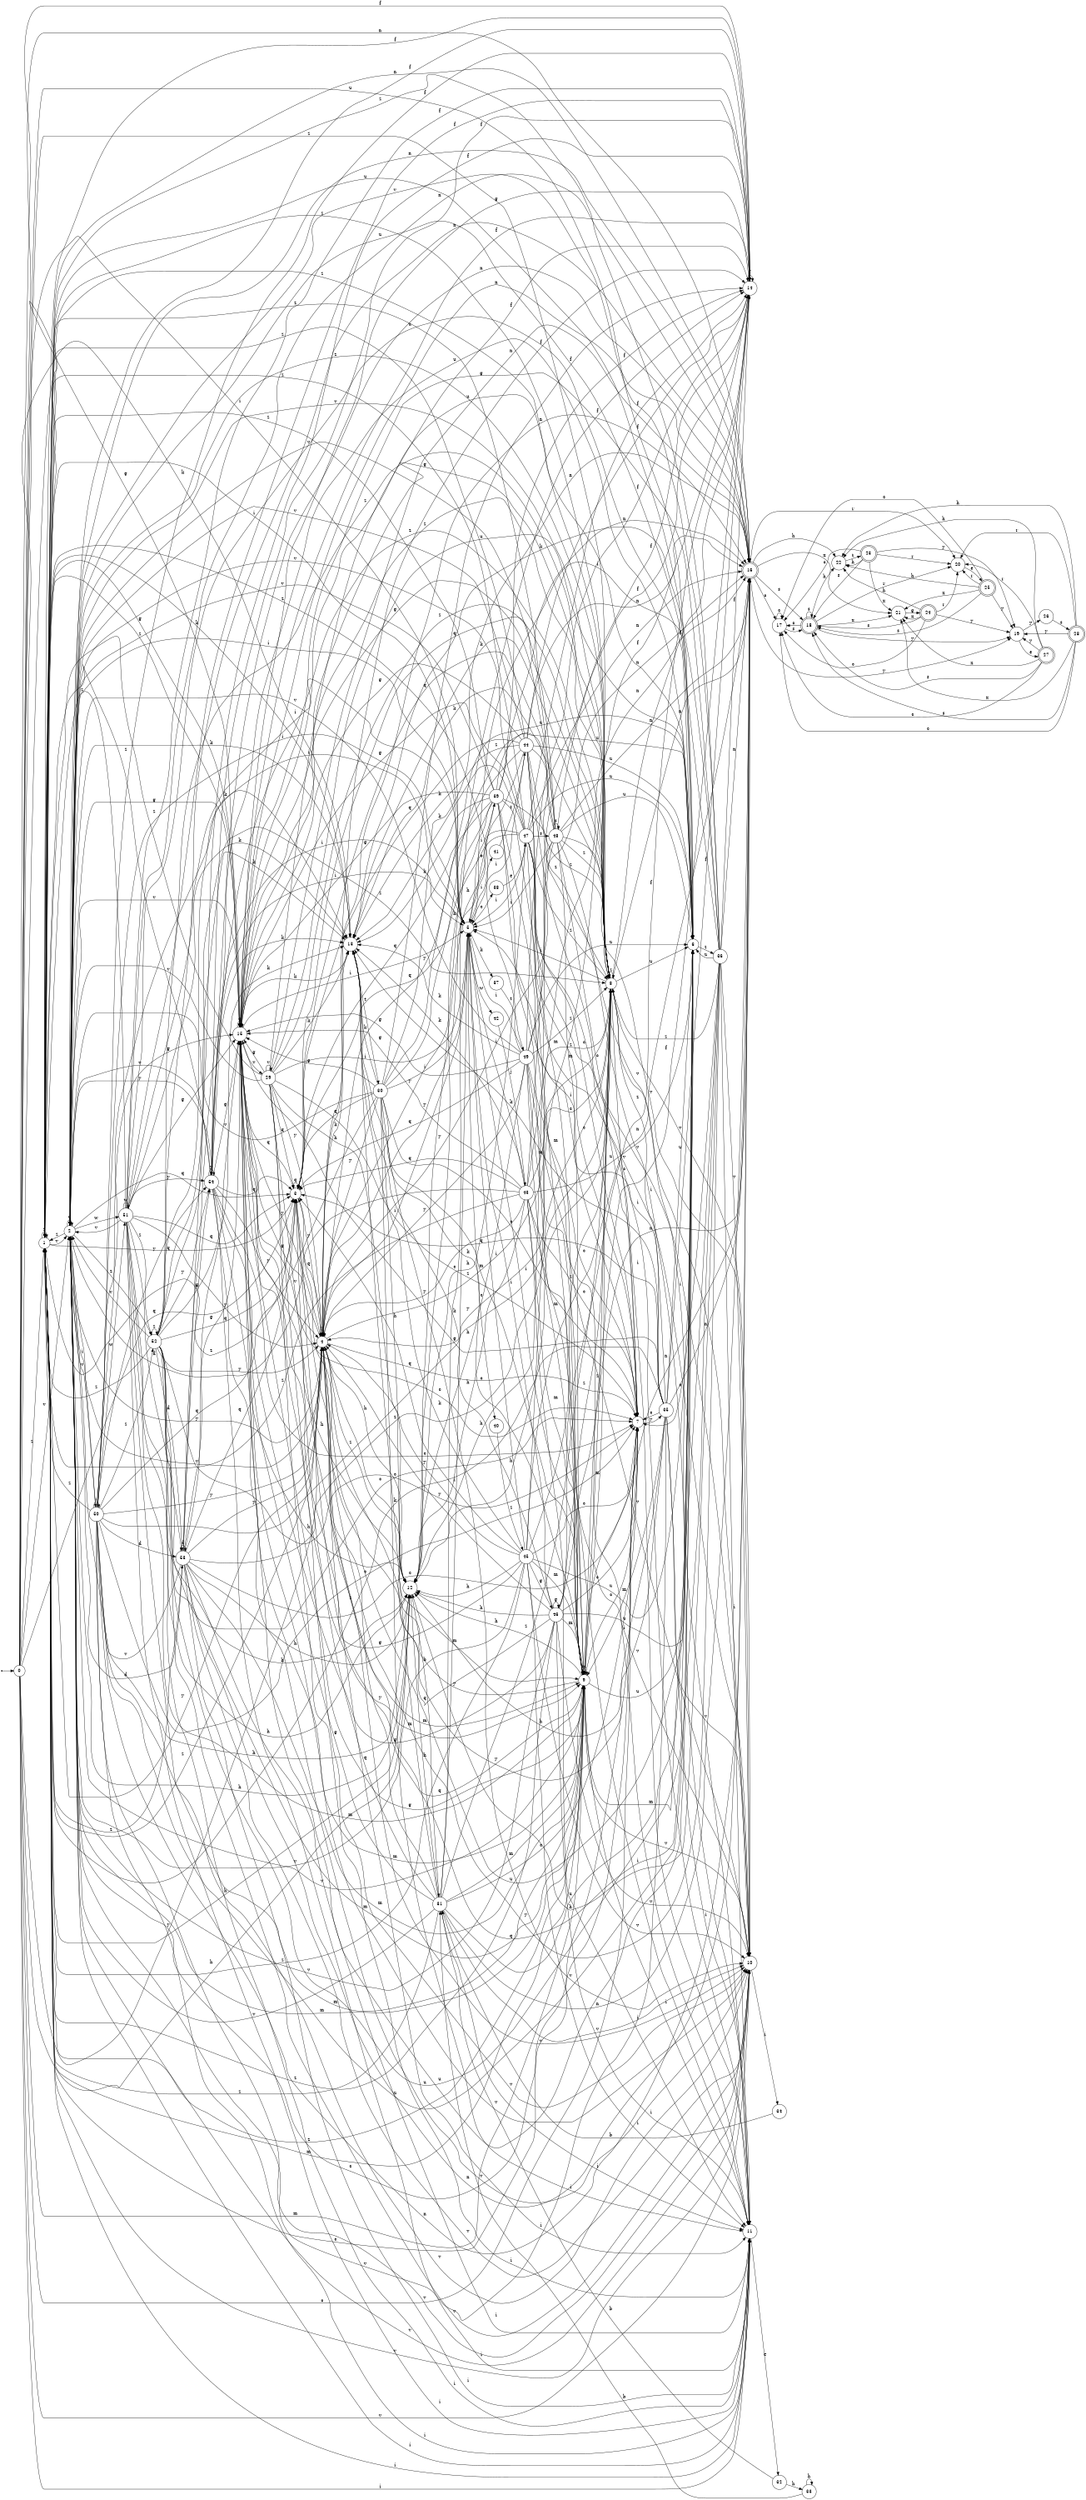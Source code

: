 digraph finite_state_machine {
rankdir=LR;
size="20,20";
node [shape = point]; "dummy0"
node [shape = circle]; "0";
"dummy0" -> "0";
node [shape = circle]; "1";
node [shape = circle]; "2";
node [shape = circle]; "3";
node [shape = circle]; "4";
node [shape = circle]; "5";
node [shape = circle]; "6";
node [shape = circle]; "7";
node [shape = circle]; "8";
node [shape = circle]; "9";
node [shape = circle]; "10";
node [shape = circle]; "11";
node [shape = circle]; "12";
node [shape = circle]; "13";
node [shape = circle]; "14";
node [shape = circle]; "15";
node [shape = doublecircle]; "16";node [shape = circle]; "17";
node [shape = doublecircle]; "18";node [shape = circle]; "19";
node [shape = circle]; "20";
node [shape = circle]; "21";
node [shape = circle]; "22";
node [shape = doublecircle]; "23";node [shape = doublecircle]; "24";node [shape = doublecircle]; "25";node [shape = circle]; "26";
node [shape = doublecircle]; "27";node [shape = doublecircle]; "28";node [shape = circle]; "29";
node [shape = circle]; "30";
node [shape = circle]; "31";
node [shape = circle]; "32";
node [shape = circle]; "33";
node [shape = circle]; "34";
node [shape = circle]; "35";
node [shape = circle]; "36";
node [shape = circle]; "37";
node [shape = circle]; "38";
node [shape = circle]; "39";
node [shape = circle]; "40";
node [shape = circle]; "41";
node [shape = circle]; "42";
node [shape = circle]; "43";
node [shape = circle]; "44";
node [shape = circle]; "45";
node [shape = circle]; "46";
node [shape = circle]; "47";
node [shape = circle]; "48";
node [shape = circle]; "49";
node [shape = circle]; "50";
node [shape = circle]; "51";
node [shape = circle]; "52";
node [shape = circle]; "53";
node [shape = circle]; "54";
"0" -> "8" [label = "z"];
 "0" -> "1" [label = "z"];
 "0" -> "2" [label = "v"];
 "0" -> "10" [label = "v"];
 "0" -> "3" [label = "q"];
 "0" -> "4" [label = "y"];
 "0" -> "11" [label = "i"];
 "0" -> "5" [label = "i"];
 "0" -> "6" [label = "u"];
 "0" -> "7" [label = "c"];
 "0" -> "9" [label = "m"];
 "0" -> "12" [label = "h"];
 "0" -> "13" [label = "k"];
 "0" -> "14" [label = "f"];
 "0" -> "15" [label = "g"];
 "0" -> "16" [label = "n"];
 "16" -> "17" [label = "c"];
 "16" -> "18" [label = "s"];
 "16" -> "19" [label = "y"];
 "16" -> "20" [label = "r"];
 "16" -> "21" [label = "x"];
 "16" -> "22" [label = "h"];
 "22" -> "23" [label = "t"];
 "23" -> "22" [label = "h"];
 "23" -> "17" [label = "c"];
 "23" -> "18" [label = "s"];
 "23" -> "19" [label = "y"];
 "23" -> "20" [label = "r"];
 "23" -> "21" [label = "x"];
 "21" -> "24" [label = "g"];
 "24" -> "21" [label = "x"];
 "24" -> "17" [label = "c"];
 "24" -> "18" [label = "s"];
 "24" -> "19" [label = "y"];
 "24" -> "20" [label = "r"];
 "24" -> "22" [label = "h"];
 "20" -> "25" [label = "e"];
 "25" -> "20" [label = "r"];
 "25" -> "17" [label = "c"];
 "25" -> "18" [label = "s"];
 "25" -> "19" [label = "y"];
 "25" -> "21" [label = "x"];
 "25" -> "22" [label = "h"];
 "19" -> "26" [label = "y"];
 "19" -> "27" [label = "e"];
 "27" -> "19" [label = "y"];
 "27" -> "17" [label = "c"];
 "27" -> "18" [label = "s"];
 "27" -> "20" [label = "r"];
 "27" -> "21" [label = "x"];
 "27" -> "22" [label = "h"];
 "26" -> "28" [label = "s"];
 "28" -> "19" [label = "y"];
 "28" -> "17" [label = "c"];
 "28" -> "18" [label = "s"];
 "28" -> "20" [label = "r"];
 "28" -> "21" [label = "x"];
 "28" -> "22" [label = "h"];
 "18" -> "18" [label = "s"];
 "18" -> "17" [label = "c"];
 "18" -> "19" [label = "y"];
 "18" -> "20" [label = "r"];
 "18" -> "21" [label = "x"];
 "18" -> "22" [label = "h"];
 "17" -> "17" [label = "c"];
 "17" -> "18" [label = "s"];
 "15" -> "15" [label = "g"];
 "15" -> "14" [label = "f"];
 "15" -> "2" [label = "v"];
 "15" -> "10" [label = "v"];
 "15" -> "29" [label = "v"];
 "15" -> "8" [label = "z"];
 "15" -> "1" [label = "z"];
 "15" -> "3" [label = "q"];
 "15" -> "4" [label = "y"];
 "15" -> "11" [label = "i"];
 "15" -> "5" [label = "i"];
 "15" -> "6" [label = "u"];
 "15" -> "7" [label = "c"];
 "15" -> "9" [label = "m"];
 "15" -> "12" [label = "h"];
 "15" -> "13" [label = "k"];
 "15" -> "16" [label = "n"];
 "29" -> "2" [label = "v"];
 "29" -> "10" [label = "v"];
 "29" -> "29" [label = "v"];
 "29" -> "14" [label = "f"];
 "29" -> "15" [label = "g"];
 "29" -> "8" [label = "z"];
 "29" -> "1" [label = "z"];
 "29" -> "3" [label = "q"];
 "29" -> "4" [label = "y"];
 "29" -> "11" [label = "i"];
 "29" -> "5" [label = "i"];
 "29" -> "6" [label = "u"];
 "29" -> "7" [label = "c"];
 "29" -> "9" [label = "m"];
 "29" -> "12" [label = "h"];
 "29" -> "13" [label = "k"];
 "29" -> "16" [label = "n"];
 "14" -> "14" [label = "f"];
 "14" -> "15" [label = "g"];
 "13" -> "30" [label = "t"];
 "30" -> "13" [label = "k"];
 "30" -> "8" [label = "z"];
 "30" -> "1" [label = "z"];
 "30" -> "2" [label = "v"];
 "30" -> "10" [label = "v"];
 "30" -> "3" [label = "q"];
 "30" -> "4" [label = "y"];
 "30" -> "11" [label = "i"];
 "30" -> "5" [label = "i"];
 "30" -> "6" [label = "u"];
 "30" -> "7" [label = "c"];
 "30" -> "9" [label = "m"];
 "30" -> "12" [label = "h"];
 "30" -> "14" [label = "f"];
 "30" -> "15" [label = "g"];
 "30" -> "16" [label = "n"];
 "12" -> "31" [label = "b"];
 "31" -> "10" [label = "v"];
 "31" -> "2" [label = "v"];
 "31" -> "11" [label = "i"];
 "31" -> "5" [label = "i"];
 "31" -> "12" [label = "h"];
 "31" -> "8" [label = "z"];
 "31" -> "1" [label = "z"];
 "31" -> "3" [label = "q"];
 "31" -> "4" [label = "y"];
 "31" -> "6" [label = "u"];
 "31" -> "7" [label = "c"];
 "31" -> "9" [label = "m"];
 "31" -> "13" [label = "k"];
 "31" -> "14" [label = "f"];
 "31" -> "15" [label = "g"];
 "31" -> "16" [label = "n"];
 "11" -> "32" [label = "e"];
 "32" -> "33" [label = "h"];
 "32" -> "31" [label = "b"];
 "33" -> "33" [label = "h"];
 "33" -> "31" [label = "b"];
 "10" -> "34" [label = "i"];
 "34" -> "31" [label = "b"];
 "9" -> "9" [label = "m"];
 "9" -> "8" [label = "z"];
 "9" -> "1" [label = "z"];
 "9" -> "2" [label = "v"];
 "9" -> "10" [label = "v"];
 "9" -> "3" [label = "q"];
 "9" -> "4" [label = "y"];
 "9" -> "11" [label = "i"];
 "9" -> "5" [label = "i"];
 "9" -> "6" [label = "u"];
 "9" -> "7" [label = "c"];
 "9" -> "12" [label = "h"];
 "9" -> "13" [label = "k"];
 "9" -> "14" [label = "f"];
 "9" -> "15" [label = "g"];
 "9" -> "16" [label = "n"];
 "8" -> "8" [label = "z"];
 "8" -> "1" [label = "z"];
 "8" -> "2" [label = "v"];
 "8" -> "10" [label = "v"];
 "8" -> "3" [label = "q"];
 "8" -> "4" [label = "y"];
 "8" -> "11" [label = "i"];
 "8" -> "5" [label = "i"];
 "8" -> "6" [label = "u"];
 "8" -> "7" [label = "c"];
 "8" -> "9" [label = "m"];
 "8" -> "12" [label = "h"];
 "8" -> "13" [label = "k"];
 "8" -> "14" [label = "f"];
 "8" -> "15" [label = "g"];
 "8" -> "16" [label = "n"];
 "7" -> "35" [label = "y"];
 "35" -> "7" [label = "c"];
 "35" -> "8" [label = "z"];
 "35" -> "1" [label = "z"];
 "35" -> "2" [label = "v"];
 "35" -> "10" [label = "v"];
 "35" -> "3" [label = "q"];
 "35" -> "4" [label = "y"];
 "35" -> "11" [label = "i"];
 "35" -> "5" [label = "i"];
 "35" -> "6" [label = "u"];
 "35" -> "9" [label = "m"];
 "35" -> "12" [label = "h"];
 "35" -> "13" [label = "k"];
 "35" -> "14" [label = "f"];
 "35" -> "15" [label = "g"];
 "35" -> "16" [label = "n"];
 "6" -> "36" [label = "t"];
 "36" -> "6" [label = "u"];
 "36" -> "8" [label = "z"];
 "36" -> "1" [label = "z"];
 "36" -> "2" [label = "v"];
 "36" -> "10" [label = "v"];
 "36" -> "3" [label = "q"];
 "36" -> "4" [label = "y"];
 "36" -> "11" [label = "i"];
 "36" -> "5" [label = "i"];
 "36" -> "7" [label = "c"];
 "36" -> "9" [label = "m"];
 "36" -> "12" [label = "h"];
 "36" -> "13" [label = "k"];
 "36" -> "14" [label = "f"];
 "36" -> "15" [label = "g"];
 "36" -> "16" [label = "n"];
 "5" -> "37" [label = "k"];
 "5" -> "40" [label = "c"];
 "5" -> "38" [label = "c"];
 "5" -> "39" [label = "o"];
 "5" -> "41" [label = "i"];
 "5" -> "42" [label = "w"];
 "42" -> "43" [label = "j"];
 "43" -> "11" [label = "i"];
 "43" -> "5" [label = "i"];
 "43" -> "8" [label = "z"];
 "43" -> "1" [label = "z"];
 "43" -> "2" [label = "v"];
 "43" -> "10" [label = "v"];
 "43" -> "3" [label = "q"];
 "43" -> "4" [label = "y"];
 "43" -> "6" [label = "u"];
 "43" -> "7" [label = "c"];
 "43" -> "9" [label = "m"];
 "43" -> "12" [label = "h"];
 "43" -> "13" [label = "k"];
 "43" -> "14" [label = "f"];
 "43" -> "15" [label = "g"];
 "43" -> "16" [label = "n"];
 "41" -> "44" [label = "t"];
 "44" -> "11" [label = "i"];
 "44" -> "5" [label = "i"];
 "44" -> "8" [label = "z"];
 "44" -> "1" [label = "z"];
 "44" -> "2" [label = "v"];
 "44" -> "10" [label = "v"];
 "44" -> "3" [label = "q"];
 "44" -> "4" [label = "y"];
 "44" -> "6" [label = "u"];
 "44" -> "7" [label = "c"];
 "44" -> "9" [label = "m"];
 "44" -> "12" [label = "h"];
 "44" -> "13" [label = "k"];
 "44" -> "14" [label = "f"];
 "44" -> "15" [label = "g"];
 "44" -> "16" [label = "n"];
 "40" -> "45" [label = "z"];
 "45" -> "46" [label = "g"];
 "45" -> "15" [label = "g"];
 "45" -> "11" [label = "i"];
 "45" -> "5" [label = "i"];
 "45" -> "8" [label = "z"];
 "45" -> "1" [label = "z"];
 "45" -> "2" [label = "v"];
 "45" -> "10" [label = "v"];
 "45" -> "3" [label = "q"];
 "45" -> "4" [label = "y"];
 "45" -> "6" [label = "u"];
 "45" -> "7" [label = "c"];
 "45" -> "9" [label = "m"];
 "45" -> "12" [label = "h"];
 "45" -> "13" [label = "k"];
 "45" -> "14" [label = "f"];
 "45" -> "16" [label = "n"];
 "46" -> "46" [label = "g"];
 "46" -> "15" [label = "g"];
 "46" -> "11" [label = "i"];
 "46" -> "5" [label = "i"];
 "46" -> "8" [label = "z"];
 "46" -> "1" [label = "z"];
 "46" -> "2" [label = "v"];
 "46" -> "10" [label = "v"];
 "46" -> "3" [label = "q"];
 "46" -> "4" [label = "y"];
 "46" -> "6" [label = "u"];
 "46" -> "7" [label = "c"];
 "46" -> "9" [label = "m"];
 "46" -> "12" [label = "h"];
 "46" -> "13" [label = "k"];
 "46" -> "14" [label = "f"];
 "46" -> "16" [label = "n"];
 "39" -> "11" [label = "i"];
 "39" -> "5" [label = "i"];
 "39" -> "8" [label = "z"];
 "39" -> "1" [label = "z"];
 "39" -> "2" [label = "v"];
 "39" -> "10" [label = "v"];
 "39" -> "3" [label = "q"];
 "39" -> "4" [label = "y"];
 "39" -> "6" [label = "u"];
 "39" -> "7" [label = "c"];
 "39" -> "9" [label = "m"];
 "39" -> "12" [label = "h"];
 "39" -> "13" [label = "k"];
 "39" -> "14" [label = "f"];
 "39" -> "15" [label = "g"];
 "39" -> "16" [label = "n"];
 "38" -> "47" [label = "e"];
 "47" -> "48" [label = "s"];
 "47" -> "11" [label = "i"];
 "47" -> "5" [label = "i"];
 "47" -> "8" [label = "z"];
 "47" -> "1" [label = "z"];
 "47" -> "2" [label = "v"];
 "47" -> "10" [label = "v"];
 "47" -> "3" [label = "q"];
 "47" -> "4" [label = "y"];
 "47" -> "6" [label = "u"];
 "47" -> "7" [label = "c"];
 "47" -> "9" [label = "m"];
 "47" -> "12" [label = "h"];
 "47" -> "13" [label = "k"];
 "47" -> "14" [label = "f"];
 "47" -> "15" [label = "g"];
 "47" -> "16" [label = "n"];
 "48" -> "48" [label = "s"];
 "48" -> "11" [label = "i"];
 "48" -> "5" [label = "i"];
 "48" -> "8" [label = "z"];
 "48" -> "1" [label = "z"];
 "48" -> "2" [label = "v"];
 "48" -> "10" [label = "v"];
 "48" -> "3" [label = "q"];
 "48" -> "4" [label = "y"];
 "48" -> "6" [label = "u"];
 "48" -> "7" [label = "c"];
 "48" -> "9" [label = "m"];
 "48" -> "12" [label = "h"];
 "48" -> "13" [label = "k"];
 "48" -> "14" [label = "f"];
 "48" -> "15" [label = "g"];
 "48" -> "16" [label = "n"];
 "37" -> "49" [label = "t"];
 "49" -> "11" [label = "i"];
 "49" -> "5" [label = "i"];
 "49" -> "8" [label = "z"];
 "49" -> "1" [label = "z"];
 "49" -> "2" [label = "v"];
 "49" -> "10" [label = "v"];
 "49" -> "3" [label = "q"];
 "49" -> "4" [label = "y"];
 "49" -> "6" [label = "u"];
 "49" -> "7" [label = "c"];
 "49" -> "9" [label = "m"];
 "49" -> "12" [label = "h"];
 "49" -> "13" [label = "k"];
 "49" -> "14" [label = "f"];
 "49" -> "15" [label = "g"];
 "49" -> "16" [label = "n"];
 "4" -> "4" [label = "y"];
 "4" -> "3" [label = "q"];
 "4" -> "8" [label = "z"];
 "4" -> "1" [label = "z"];
 "4" -> "2" [label = "v"];
 "4" -> "10" [label = "v"];
 "4" -> "11" [label = "i"];
 "4" -> "5" [label = "i"];
 "4" -> "6" [label = "u"];
 "4" -> "7" [label = "c"];
 "4" -> "9" [label = "m"];
 "4" -> "12" [label = "h"];
 "4" -> "13" [label = "k"];
 "4" -> "14" [label = "f"];
 "4" -> "15" [label = "g"];
 "4" -> "16" [label = "n"];
 "3" -> "3" [label = "q"];
 "3" -> "4" [label = "y"];
 "2" -> "2" [label = "v"];
 "2" -> "10" [label = "v"];
 "2" -> "50" [label = "i"];
 "2" -> "11" [label = "i"];
 "2" -> "5" [label = "i"];
 "2" -> "51" [label = "w"];
 "2" -> "8" [label = "z"];
 "2" -> "1" [label = "z"];
 "2" -> "52" [label = "z"];
 "2" -> "53" [label = "d"];
 "2" -> "4" [label = "y"];
 "2" -> "54" [label = "y"];
 "2" -> "3" [label = "q"];
 "2" -> "6" [label = "u"];
 "2" -> "7" [label = "c"];
 "2" -> "9" [label = "m"];
 "2" -> "12" [label = "h"];
 "2" -> "13" [label = "k"];
 "2" -> "14" [label = "f"];
 "2" -> "15" [label = "g"];
 "2" -> "16" [label = "n"];
 "54" -> "4" [label = "y"];
 "54" -> "54" [label = "y"];
 "54" -> "2" [label = "v"];
 "54" -> "10" [label = "v"];
 "54" -> "8" [label = "z"];
 "54" -> "1" [label = "z"];
 "54" -> "3" [label = "q"];
 "54" -> "11" [label = "i"];
 "54" -> "5" [label = "i"];
 "54" -> "6" [label = "u"];
 "54" -> "7" [label = "c"];
 "54" -> "9" [label = "m"];
 "54" -> "12" [label = "h"];
 "54" -> "13" [label = "k"];
 "54" -> "14" [label = "f"];
 "54" -> "15" [label = "g"];
 "54" -> "16" [label = "n"];
 "53" -> "53" [label = "d"];
 "53" -> "2" [label = "v"];
 "53" -> "10" [label = "v"];
 "53" -> "4" [label = "y"];
 "53" -> "54" [label = "y"];
 "53" -> "8" [label = "z"];
 "53" -> "1" [label = "z"];
 "53" -> "3" [label = "q"];
 "53" -> "11" [label = "i"];
 "53" -> "5" [label = "i"];
 "53" -> "6" [label = "u"];
 "53" -> "7" [label = "c"];
 "53" -> "9" [label = "m"];
 "53" -> "12" [label = "h"];
 "53" -> "13" [label = "k"];
 "53" -> "14" [label = "f"];
 "53" -> "15" [label = "g"];
 "53" -> "16" [label = "n"];
 "52" -> "8" [label = "z"];
 "52" -> "1" [label = "z"];
 "52" -> "52" [label = "z"];
 "52" -> "2" [label = "v"];
 "52" -> "10" [label = "v"];
 "52" -> "53" [label = "d"];
 "52" -> "4" [label = "y"];
 "52" -> "54" [label = "y"];
 "52" -> "3" [label = "q"];
 "52" -> "11" [label = "i"];
 "52" -> "5" [label = "i"];
 "52" -> "6" [label = "u"];
 "52" -> "7" [label = "c"];
 "52" -> "9" [label = "m"];
 "52" -> "12" [label = "h"];
 "52" -> "13" [label = "k"];
 "52" -> "14" [label = "f"];
 "52" -> "15" [label = "g"];
 "52" -> "16" [label = "n"];
 "51" -> "51" [label = "w"];
 "51" -> "2" [label = "v"];
 "51" -> "10" [label = "v"];
 "51" -> "8" [label = "z"];
 "51" -> "1" [label = "z"];
 "51" -> "52" [label = "z"];
 "51" -> "53" [label = "d"];
 "51" -> "4" [label = "y"];
 "51" -> "54" [label = "y"];
 "51" -> "3" [label = "q"];
 "51" -> "11" [label = "i"];
 "51" -> "5" [label = "i"];
 "51" -> "6" [label = "u"];
 "51" -> "7" [label = "c"];
 "51" -> "9" [label = "m"];
 "51" -> "12" [label = "h"];
 "51" -> "13" [label = "k"];
 "51" -> "14" [label = "f"];
 "51" -> "15" [label = "g"];
 "51" -> "16" [label = "n"];
 "50" -> "50" [label = "i"];
 "50" -> "11" [label = "i"];
 "50" -> "5" [label = "i"];
 "50" -> "2" [label = "v"];
 "50" -> "10" [label = "v"];
 "50" -> "51" [label = "w"];
 "50" -> "8" [label = "z"];
 "50" -> "1" [label = "z"];
 "50" -> "52" [label = "z"];
 "50" -> "53" [label = "d"];
 "50" -> "4" [label = "y"];
 "50" -> "54" [label = "y"];
 "50" -> "3" [label = "q"];
 "50" -> "6" [label = "u"];
 "50" -> "7" [label = "c"];
 "50" -> "9" [label = "m"];
 "50" -> "12" [label = "h"];
 "50" -> "13" [label = "k"];
 "50" -> "14" [label = "f"];
 "50" -> "15" [label = "g"];
 "50" -> "16" [label = "n"];
 "1" -> "8" [label = "z"];
 "1" -> "1" [label = "z"];
 "1" -> "2" [label = "v"];
 "1" -> "10" [label = "v"];
 "1" -> "3" [label = "q"];
 "1" -> "4" [label = "y"];
 "1" -> "11" [label = "i"];
 "1" -> "5" [label = "i"];
 "1" -> "6" [label = "u"];
 "1" -> "7" [label = "c"];
 "1" -> "9" [label = "m"];
 "1" -> "12" [label = "h"];
 "1" -> "13" [label = "k"];
 "1" -> "14" [label = "f"];
 "1" -> "15" [label = "g"];
 "1" -> "16" [label = "n"];
 }
